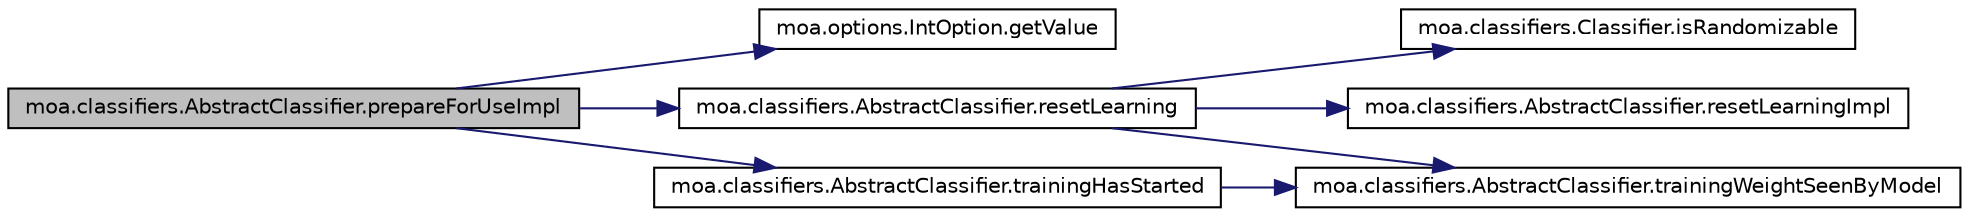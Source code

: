 digraph G
{
  edge [fontname="Helvetica",fontsize="10",labelfontname="Helvetica",labelfontsize="10"];
  node [fontname="Helvetica",fontsize="10",shape=record];
  rankdir=LR;
  Node1 [label="moa.classifiers.AbstractClassifier.prepareForUseImpl",height=0.2,width=0.4,color="black", fillcolor="grey75", style="filled" fontcolor="black"];
  Node1 -> Node2 [color="midnightblue",fontsize="10",style="solid",fontname="Helvetica"];
  Node2 [label="moa.options.IntOption.getValue",height=0.2,width=0.4,color="black", fillcolor="white", style="filled",URL="$classmoa_1_1options_1_1IntOption.html#affae8787274b44ab7616d46b8d6c831a"];
  Node1 -> Node3 [color="midnightblue",fontsize="10",style="solid",fontname="Helvetica"];
  Node3 [label="moa.classifiers.AbstractClassifier.resetLearning",height=0.2,width=0.4,color="black", fillcolor="white", style="filled",URL="$classmoa_1_1classifiers_1_1AbstractClassifier.html#ae2edfc12ae6aba12571f307845f6bf2a",tooltip="Resets this classifier."];
  Node3 -> Node4 [color="midnightblue",fontsize="10",style="solid",fontname="Helvetica"];
  Node4 [label="moa.classifiers.Classifier.isRandomizable",height=0.2,width=0.4,color="black", fillcolor="white", style="filled",URL="$interfacemoa_1_1classifiers_1_1Classifier.html#a1e436b867e2b06cee6c74d6684814a58",tooltip="Gets whether this classifier needs a random seed."];
  Node3 -> Node5 [color="midnightblue",fontsize="10",style="solid",fontname="Helvetica"];
  Node5 [label="moa.classifiers.AbstractClassifier.resetLearningImpl",height=0.2,width=0.4,color="black", fillcolor="white", style="filled",URL="$classmoa_1_1classifiers_1_1AbstractClassifier.html#a099ffcf2417abb919d10d697c0648f29",tooltip="Resets this classifier."];
  Node3 -> Node6 [color="midnightblue",fontsize="10",style="solid",fontname="Helvetica"];
  Node6 [label="moa.classifiers.AbstractClassifier.trainingWeightSeenByModel",height=0.2,width=0.4,color="black", fillcolor="white", style="filled",URL="$classmoa_1_1classifiers_1_1AbstractClassifier.html#af50c85f56d8192f9cf56e621a835b00c",tooltip="Gets the sum of the weights of the instances that have been used by this classifier..."];
  Node1 -> Node7 [color="midnightblue",fontsize="10",style="solid",fontname="Helvetica"];
  Node7 [label="moa.classifiers.AbstractClassifier.trainingHasStarted",height=0.2,width=0.4,color="black", fillcolor="white", style="filled",URL="$classmoa_1_1classifiers_1_1AbstractClassifier.html#a62491ba348a3da3dc440c943ea611abf",tooltip="Gets whether training has started."];
  Node7 -> Node6 [color="midnightblue",fontsize="10",style="solid",fontname="Helvetica"];
}
